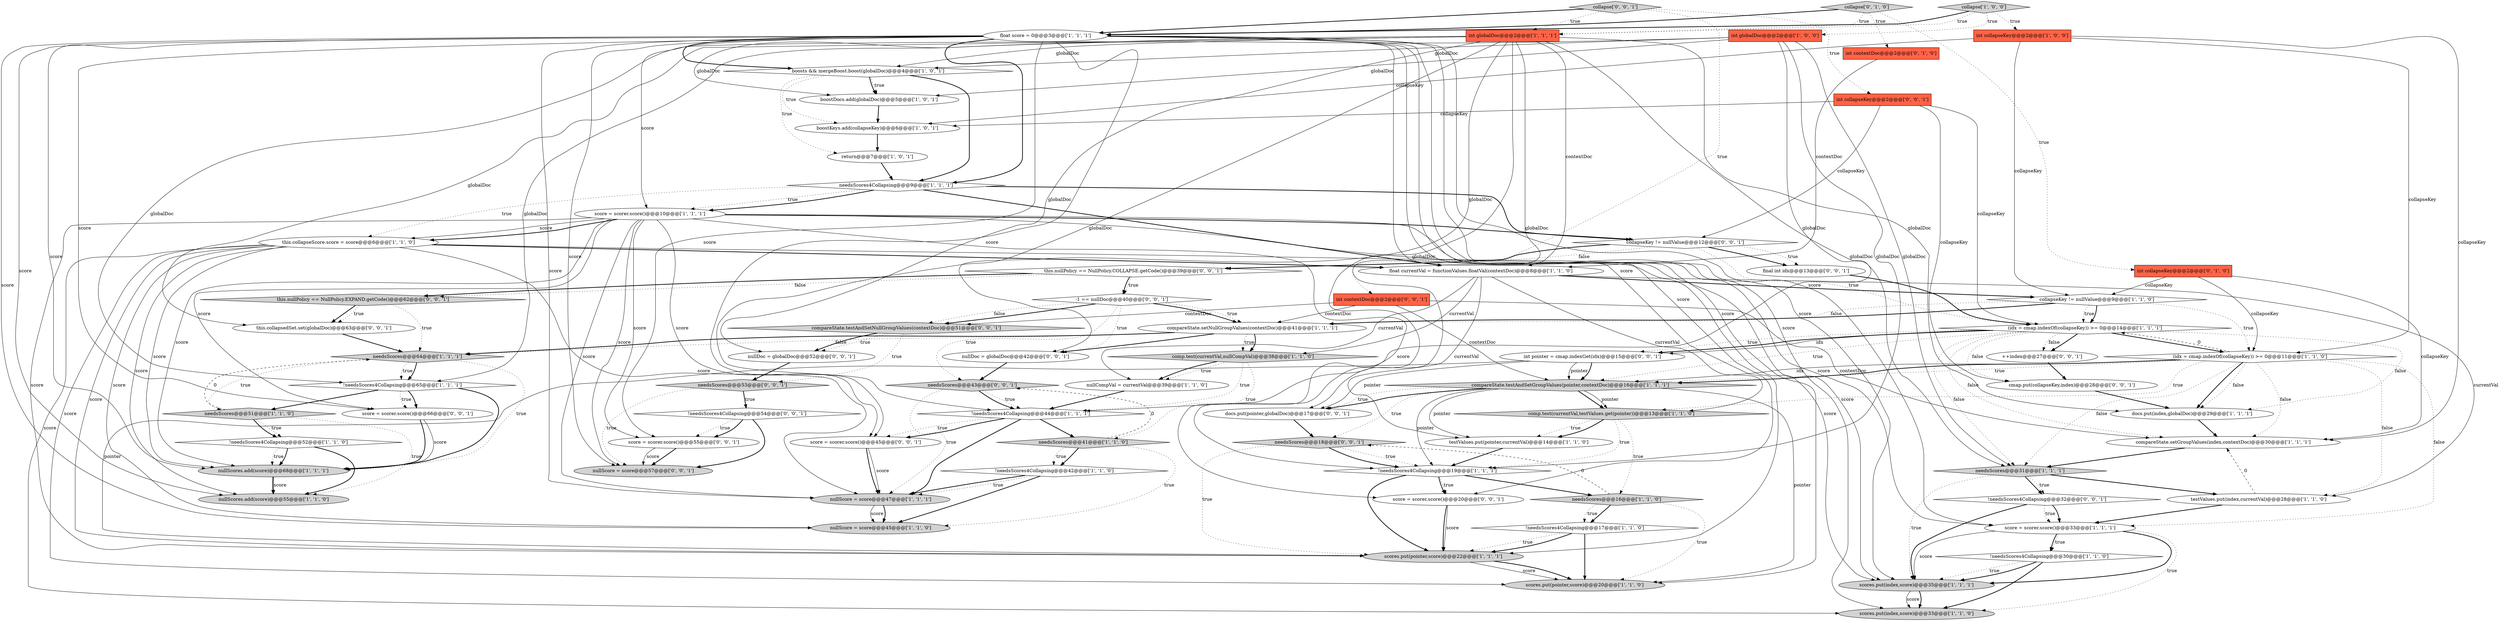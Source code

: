 digraph {
9 [style = filled, label = "int collapseKey@@@2@@@['1', '0', '0']", fillcolor = tomato, shape = box image = "AAA0AAABBB1BBB"];
42 [style = filled, label = "needsScores@@@16@@@['1', '1', '0']", fillcolor = lightgray, shape = diamond image = "AAA0AAABBB1BBB"];
67 [style = filled, label = "needsScores@@@53@@@['0', '0', '1']", fillcolor = lightgray, shape = diamond image = "AAA0AAABBB3BBB"];
20 [style = filled, label = "needsScores@@@51@@@['1', '1', '0']", fillcolor = lightgray, shape = diamond image = "AAA0AAABBB1BBB"];
53 [style = filled, label = "nullDoc = globalDoc@@@42@@@['0', '0', '1']", fillcolor = white, shape = ellipse image = "AAA0AAABBB3BBB"];
26 [style = filled, label = "(idx = cmap.indexOf(collapseKey)) >= 0@@@14@@@['1', '1', '1']", fillcolor = white, shape = diamond image = "AAA0AAABBB1BBB"];
66 [style = filled, label = "this.nullPolicy == NullPolicy.COLLAPSE.getCode()@@@39@@@['0', '0', '1']", fillcolor = white, shape = diamond image = "AAA0AAABBB3BBB"];
11 [style = filled, label = "return@@@7@@@['1', '0', '1']", fillcolor = white, shape = ellipse image = "AAA0AAABBB1BBB"];
57 [style = filled, label = "score = scorer.score()@@@20@@@['0', '0', '1']", fillcolor = white, shape = ellipse image = "AAA0AAABBB3BBB"];
60 [style = filled, label = "score = scorer.score()@@@55@@@['0', '0', '1']", fillcolor = white, shape = ellipse image = "AAA0AAABBB3BBB"];
32 [style = filled, label = "this.collapseScore.score = score@@@6@@@['1', '1', '0']", fillcolor = white, shape = ellipse image = "AAA0AAABBB1BBB"];
8 [style = filled, label = "collapseKey != nullValue@@@9@@@['1', '1', '0']", fillcolor = white, shape = diamond image = "AAA0AAABBB1BBB"];
21 [style = filled, label = "boosts && mergeBoost.boost(globalDoc)@@@4@@@['1', '0', '1']", fillcolor = white, shape = diamond image = "AAA0AAABBB1BBB"];
4 [style = filled, label = "compareState.setNullGroupValues(contextDoc)@@@41@@@['1', '1', '1']", fillcolor = white, shape = ellipse image = "AAA0AAABBB1BBB"];
31 [style = filled, label = "!needsScores4Collapsing@@@30@@@['1', '1', '0']", fillcolor = white, shape = diamond image = "AAA0AAABBB1BBB"];
62 [style = filled, label = "nullDoc = globalDoc@@@52@@@['0', '0', '1']", fillcolor = white, shape = ellipse image = "AAA0AAABBB3BBB"];
44 [style = filled, label = "boostKeys.add(collapseKey)@@@6@@@['1', '0', '1']", fillcolor = white, shape = ellipse image = "AAA0AAABBB1BBB"];
36 [style = filled, label = "scores.put(pointer,score)@@@20@@@['1', '1', '0']", fillcolor = lightgray, shape = ellipse image = "AAA0AAABBB1BBB"];
12 [style = filled, label = "scores.put(pointer,score)@@@22@@@['1', '1', '1']", fillcolor = lightgray, shape = ellipse image = "AAA0AAABBB1BBB"];
3 [style = filled, label = "docs.put(index,globalDoc)@@@29@@@['1', '1', '1']", fillcolor = white, shape = ellipse image = "AAA0AAABBB1BBB"];
68 [style = filled, label = "this.collapsedSet.set(globalDoc)@@@63@@@['0', '0', '1']", fillcolor = white, shape = ellipse image = "AAA0AAABBB3BBB"];
73 [style = filled, label = "-1 == nullDoc@@@40@@@['0', '0', '1']", fillcolor = white, shape = diamond image = "AAA0AAABBB3BBB"];
7 [style = filled, label = "scores.put(index,score)@@@35@@@['1', '1', '1']", fillcolor = lightgray, shape = ellipse image = "AAA0AAABBB1BBB"];
0 [style = filled, label = "nullCompVal = currentVal@@@39@@@['1', '1', '0']", fillcolor = white, shape = ellipse image = "AAA0AAABBB1BBB"];
29 [style = filled, label = "float currentVal = functionValues.floatVal(contextDoc)@@@8@@@['1', '1', '0']", fillcolor = white, shape = ellipse image = "AAA0AAABBB1BBB"];
58 [style = filled, label = "collapseKey != nullValue@@@12@@@['0', '0', '1']", fillcolor = white, shape = diamond image = "AAA0AAABBB3BBB"];
1 [style = filled, label = "score = scorer.score()@@@10@@@['1', '1', '1']", fillcolor = white, shape = ellipse image = "AAA0AAABBB1BBB"];
43 [style = filled, label = "int globalDoc@@@2@@@['1', '1', '1']", fillcolor = tomato, shape = box image = "AAA0AAABBB1BBB"];
70 [style = filled, label = "score = scorer.score()@@@66@@@['0', '0', '1']", fillcolor = white, shape = ellipse image = "AAA0AAABBB3BBB"];
5 [style = filled, label = "needsScores@@@41@@@['1', '1', '0']", fillcolor = lightgray, shape = diamond image = "AAA0AAABBB1BBB"];
72 [style = filled, label = "needsScores@@@18@@@['0', '0', '1']", fillcolor = lightgray, shape = diamond image = "AAA0AAABBB3BBB"];
15 [style = filled, label = "comp.test(currentVal,testValues.get(pointer))@@@13@@@['1', '1', '0']", fillcolor = lightgray, shape = diamond image = "AAA0AAABBB1BBB"];
22 [style = filled, label = "compareState.testAndSetGroupValues(pointer,contextDoc)@@@16@@@['1', '1', '1']", fillcolor = lightgray, shape = diamond image = "AAA0AAABBB1BBB"];
35 [style = filled, label = "int globalDoc@@@2@@@['1', '0', '0']", fillcolor = tomato, shape = box image = "AAA0AAABBB1BBB"];
14 [style = filled, label = "nullScore = score@@@47@@@['1', '1', '1']", fillcolor = lightgray, shape = ellipse image = "AAA0AAABBB1BBB"];
37 [style = filled, label = "(idx = cmap.indexOf(collapseKey)) >= 0@@@11@@@['1', '1', '0']", fillcolor = white, shape = diamond image = "AAA0AAABBB1BBB"];
71 [style = filled, label = "final int idx@@@13@@@['0', '0', '1']", fillcolor = white, shape = ellipse image = "AAA0AAABBB3BBB"];
39 [style = filled, label = "nullScores.add(score)@@@55@@@['1', '1', '0']", fillcolor = lightgray, shape = ellipse image = "AAA0AAABBB1BBB"];
25 [style = filled, label = "!needsScores4Collapsing@@@65@@@['1', '1', '1']", fillcolor = white, shape = diamond image = "AAA0AAABBB1BBB"];
19 [style = filled, label = "score = scorer.score()@@@33@@@['1', '1', '1']", fillcolor = white, shape = ellipse image = "AAA0AAABBB1BBB"];
38 [style = filled, label = "nullScores.add(score)@@@68@@@['1', '1', '1']", fillcolor = lightgray, shape = ellipse image = "AAA0AAABBB1BBB"];
18 [style = filled, label = "!needsScores4Collapsing@@@19@@@['1', '1', '1']", fillcolor = white, shape = diamond image = "AAA0AAABBB1BBB"];
50 [style = filled, label = "!needsScores4Collapsing@@@54@@@['0', '0', '1']", fillcolor = white, shape = diamond image = "AAA0AAABBB3BBB"];
52 [style = filled, label = "int contextDoc@@@2@@@['0', '0', '1']", fillcolor = tomato, shape = box image = "AAA0AAABBB3BBB"];
30 [style = filled, label = "needsScores@@@31@@@['1', '1', '1']", fillcolor = lightgray, shape = diamond image = "AAA0AAABBB1BBB"];
24 [style = filled, label = "compareState.setGroupValues(index,contextDoc)@@@30@@@['1', '1', '1']", fillcolor = white, shape = ellipse image = "AAA0AAABBB1BBB"];
41 [style = filled, label = "!needsScores4Collapsing@@@17@@@['1', '1', '0']", fillcolor = white, shape = diamond image = "AAA0AAABBB1BBB"];
48 [style = filled, label = "collapse['0', '1', '0']", fillcolor = lightgray, shape = diamond image = "AAA0AAABBB2BBB"];
45 [style = filled, label = "!needsScores4Collapsing@@@44@@@['1', '1', '1']", fillcolor = white, shape = diamond image = "AAA0AAABBB1BBB"];
16 [style = filled, label = "nullScore = score@@@45@@@['1', '1', '0']", fillcolor = lightgray, shape = ellipse image = "AAA0AAABBB1BBB"];
61 [style = filled, label = "++index@@@27@@@['0', '0', '1']", fillcolor = white, shape = ellipse image = "AAA0AAABBB3BBB"];
55 [style = filled, label = "cmap.put(collapseKey,index)@@@28@@@['0', '0', '1']", fillcolor = white, shape = ellipse image = "AAA0AAABBB3BBB"];
40 [style = filled, label = "scores.put(index,score)@@@33@@@['1', '1', '0']", fillcolor = lightgray, shape = ellipse image = "AAA0AAABBB1BBB"];
2 [style = filled, label = "boostDocs.add(globalDoc)@@@5@@@['1', '0', '1']", fillcolor = white, shape = ellipse image = "AAA0AAABBB1BBB"];
28 [style = filled, label = "needsScores@@@64@@@['1', '1', '1']", fillcolor = lightgray, shape = diamond image = "AAA0AAABBB1BBB"];
65 [style = filled, label = "!needsScores4Collapsing@@@32@@@['0', '0', '1']", fillcolor = white, shape = diamond image = "AAA0AAABBB3BBB"];
54 [style = filled, label = "needsScores@@@43@@@['0', '0', '1']", fillcolor = lightgray, shape = diamond image = "AAA0AAABBB3BBB"];
17 [style = filled, label = "testValues.put(index,currentVal)@@@28@@@['1', '1', '0']", fillcolor = white, shape = ellipse image = "AAA0AAABBB1BBB"];
23 [style = filled, label = "float score = 0@@@3@@@['1', '1', '1']", fillcolor = white, shape = ellipse image = "AAA0AAABBB1BBB"];
33 [style = filled, label = "testValues.put(pointer,currentVal)@@@14@@@['1', '1', '0']", fillcolor = white, shape = ellipse image = "AAA0AAABBB1BBB"];
51 [style = filled, label = "int pointer = cmap.indexGet(idx)@@@15@@@['0', '0', '1']", fillcolor = white, shape = ellipse image = "AAA0AAABBB3BBB"];
74 [style = filled, label = "collapse['0', '0', '1']", fillcolor = lightgray, shape = diamond image = "AAA0AAABBB3BBB"];
34 [style = filled, label = "collapse['1', '0', '0']", fillcolor = lightgray, shape = diamond image = "AAA0AAABBB1BBB"];
59 [style = filled, label = "this.nullPolicy == NullPolicy.EXPAND.getCode()@@@62@@@['0', '0', '1']", fillcolor = lightgray, shape = diamond image = "AAA0AAABBB3BBB"];
47 [style = filled, label = "int contextDoc@@@2@@@['0', '1', '0']", fillcolor = tomato, shape = box image = "AAA0AAABBB2BBB"];
49 [style = filled, label = "compareState.testAndSetNullGroupValues(contextDoc)@@@51@@@['0', '0', '1']", fillcolor = lightgray, shape = diamond image = "AAA0AAABBB3BBB"];
69 [style = filled, label = "docs.put(pointer,globalDoc)@@@17@@@['0', '0', '1']", fillcolor = white, shape = ellipse image = "AAA0AAABBB3BBB"];
46 [style = filled, label = "int collapseKey@@@2@@@['0', '1', '0']", fillcolor = tomato, shape = box image = "AAA0AAABBB2BBB"];
64 [style = filled, label = "score = scorer.score()@@@45@@@['0', '0', '1']", fillcolor = white, shape = ellipse image = "AAA0AAABBB3BBB"];
10 [style = filled, label = "!needsScores4Collapsing@@@42@@@['1', '1', '0']", fillcolor = white, shape = diamond image = "AAA0AAABBB1BBB"];
27 [style = filled, label = "needsScores4Collapsing@@@9@@@['1', '1', '1']", fillcolor = white, shape = diamond image = "AAA0AAABBB1BBB"];
56 [style = filled, label = "nullScore = score@@@57@@@['0', '0', '1']", fillcolor = lightgray, shape = ellipse image = "AAA0AAABBB3BBB"];
13 [style = filled, label = "comp.test(currentVal,nullCompVal)@@@38@@@['1', '1', '0']", fillcolor = lightgray, shape = diamond image = "AAA0AAABBB1BBB"];
6 [style = filled, label = "!needsScores4Collapsing@@@52@@@['1', '1', '0']", fillcolor = white, shape = diamond image = "AAA0AAABBB1BBB"];
63 [style = filled, label = "int collapseKey@@@2@@@['0', '0', '1']", fillcolor = tomato, shape = box image = "AAA0AAABBB3BBB"];
19->40 [style = dotted, label="true"];
35->21 [style = solid, label="globalDoc"];
1->14 [style = solid, label="score"];
42->41 [style = bold, label=""];
27->1 [style = dotted, label="true"];
27->32 [style = dotted, label="true"];
22->15 [style = bold, label=""];
46->37 [style = solid, label="collapseKey"];
51->22 [style = solid, label="pointer"];
49->62 [style = dotted, label="true"];
21->11 [style = dotted, label="true"];
3->24 [style = bold, label=""];
4->53 [style = bold, label=""];
17->24 [style = dashed, label="0"];
46->24 [style = solid, label="collapseKey"];
12->36 [style = solid, label="score"];
28->25 [style = dotted, label="true"];
1->32 [style = solid, label="score"];
23->36 [style = solid, label="score"];
35->25 [style = solid, label="globalDoc"];
51->12 [style = solid, label="pointer"];
70->38 [style = bold, label=""];
67->50 [style = dotted, label="true"];
73->4 [style = bold, label=""];
50->56 [style = bold, label=""];
64->14 [style = solid, label="score"];
27->58 [style = bold, label=""];
13->5 [style = dotted, label="true"];
34->9 [style = dotted, label="true"];
74->52 [style = dotted, label="true"];
32->14 [style = solid, label="score"];
15->33 [style = dotted, label="true"];
26->22 [style = dotted, label="true"];
53->54 [style = bold, label=""];
23->7 [style = solid, label="score"];
32->38 [style = solid, label="score"];
32->16 [style = solid, label="score"];
32->39 [style = solid, label="score"];
63->44 [style = solid, label="collapseKey"];
38->39 [style = bold, label=""];
1->56 [style = solid, label="score"];
26->51 [style = bold, label=""];
37->3 [style = bold, label=""];
21->2 [style = bold, label=""];
24->30 [style = bold, label=""];
62->67 [style = bold, label=""];
8->37 [style = dotted, label="true"];
37->17 [style = dotted, label="false"];
31->7 [style = dotted, label="true"];
6->38 [style = dotted, label="true"];
29->0 [style = solid, label="currentVal"];
30->65 [style = bold, label=""];
34->43 [style = dotted, label="true"];
43->29 [style = solid, label="contextDoc"];
65->7 [style = bold, label=""];
52->4 [style = solid, label="contextDoc"];
33->18 [style = bold, label=""];
26->3 [style = dotted, label="false"];
19->7 [style = solid, label="score"];
37->22 [style = solid, label="idx"];
43->69 [style = solid, label="globalDoc"];
74->23 [style = bold, label=""];
41->12 [style = dotted, label="true"];
2->44 [style = bold, label=""];
69->72 [style = bold, label=""];
66->73 [style = bold, label=""];
31->40 [style = bold, label=""];
28->25 [style = bold, label=""];
26->61 [style = bold, label=""];
48->43 [style = dotted, label="true"];
65->19 [style = bold, label=""];
8->4 [style = bold, label=""];
72->18 [style = bold, label=""];
45->64 [style = bold, label=""];
52->49 [style = solid, label="contextDoc"];
23->16 [style = solid, label="score"];
43->3 [style = solid, label="globalDoc"];
54->45 [style = dotted, label="true"];
14->16 [style = bold, label=""];
5->10 [style = bold, label=""];
5->54 [style = dashed, label="0"];
35->45 [style = solid, label="globalDoc"];
47->29 [style = solid, label="contextDoc"];
43->21 [style = solid, label="globalDoc"];
23->70 [style = solid, label="score"];
4->28 [style = dotted, label="false"];
10->14 [style = bold, label=""];
57->12 [style = solid, label="score"];
29->15 [style = solid, label="currentVal"];
30->7 [style = dotted, label="true"];
73->49 [style = dotted, label="false"];
35->2 [style = solid, label="globalDoc"];
15->18 [style = dotted, label="true"];
1->70 [style = solid, label="score"];
42->36 [style = dotted, label="true"];
18->12 [style = bold, label=""];
52->22 [style = solid, label="contextDoc"];
51->69 [style = solid, label="pointer"];
8->4 [style = dotted, label="false"];
23->14 [style = solid, label="score"];
72->18 [style = dotted, label="true"];
23->1 [style = solid, label="score"];
32->7 [style = solid, label="score"];
73->54 [style = dotted, label="true"];
49->62 [style = bold, label=""];
43->53 [style = solid, label="globalDoc"];
35->30 [style = solid, label="globalDoc"];
29->13 [style = solid, label="currentVal"];
58->66 [style = dotted, label="false"];
37->30 [style = dotted, label="false"];
48->46 [style = dotted, label="true"];
15->42 [style = dotted, label="true"];
23->60 [style = solid, label="score"];
59->68 [style = bold, label=""];
66->59 [style = dotted, label="false"];
4->13 [style = dotted, label="true"];
61->55 [style = bold, label=""];
6->38 [style = bold, label=""];
26->55 [style = dotted, label="false"];
23->40 [style = solid, label="score"];
45->14 [style = bold, label=""];
1->58 [style = bold, label=""];
48->47 [style = dotted, label="true"];
57->12 [style = bold, label=""];
13->0 [style = dotted, label="true"];
1->32 [style = bold, label=""];
22->36 [style = solid, label="pointer"];
29->33 [style = solid, label="currentVal"];
22->18 [style = solid, label="pointer"];
1->19 [style = solid, label="score"];
1->57 [style = solid, label="score"];
1->60 [style = solid, label="score"];
26->37 [style = bold, label=""];
23->64 [style = solid, label="score"];
28->38 [style = dotted, label="true"];
64->14 [style = bold, label=""];
27->29 [style = bold, label=""];
58->71 [style = dotted, label="true"];
6->39 [style = bold, label=""];
1->38 [style = solid, label="score"];
54->14 [style = dotted, label="true"];
20->6 [style = dotted, label="true"];
23->57 [style = solid, label="score"];
15->33 [style = bold, label=""];
43->18 [style = solid, label="globalDoc"];
13->0 [style = bold, label=""];
60->56 [style = bold, label=""];
25->38 [style = bold, label=""];
22->69 [style = dotted, label="true"];
13->45 [style = dotted, label="true"];
29->17 [style = solid, label="currentVal"];
9->44 [style = solid, label="collapseKey"];
30->17 [style = bold, label=""];
23->12 [style = solid, label="score"];
25->70 [style = bold, label=""];
65->19 [style = dotted, label="true"];
37->3 [style = dotted, label="false"];
21->27 [style = bold, label=""];
0->45 [style = bold, label=""];
66->73 [style = dotted, label="true"];
28->20 [style = dotted, label="true"];
23->39 [style = solid, label="score"];
73->49 [style = bold, label=""];
5->10 [style = dotted, label="true"];
49->67 [style = dotted, label="true"];
70->38 [style = solid, label="score"];
32->36 [style = solid, label="score"];
4->13 [style = bold, label=""];
63->26 [style = solid, label="collapseKey"];
26->61 [style = dotted, label="false"];
23->19 [style = solid, label="score"];
12->36 [style = bold, label=""];
50->60 [style = dotted, label="true"];
21->2 [style = dotted, label="true"];
73->53 [style = dotted, label="true"];
58->26 [style = dotted, label="true"];
20->39 [style = dotted, label="true"];
37->15 [style = dotted, label="true"];
72->12 [style = dotted, label="true"];
31->7 [style = bold, label=""];
1->7 [style = solid, label="score"];
22->33 [style = solid, label="pointer"];
26->51 [style = solid, label="idx"];
58->66 [style = bold, label=""];
42->41 [style = dotted, label="true"];
37->22 [style = bold, label=""];
25->20 [style = bold, label=""];
48->23 [style = bold, label=""];
41->36 [style = bold, label=""];
50->60 [style = bold, label=""];
10->16 [style = bold, label=""];
59->28 [style = dotted, label="true"];
34->35 [style = dotted, label="true"];
32->40 [style = solid, label="score"];
22->15 [style = solid, label="pointer"];
18->57 [style = bold, label=""];
43->45 [style = solid, label="globalDoc"];
37->22 [style = dotted, label="true"];
5->16 [style = dotted, label="true"];
18->57 [style = dotted, label="true"];
32->12 [style = solid, label="score"];
74->63 [style = dotted, label="true"];
34->23 [style = bold, label=""];
41->12 [style = bold, label=""];
30->65 [style = dotted, label="true"];
68->28 [style = bold, label=""];
37->26 [style = dashed, label="0"];
7->40 [style = bold, label=""];
19->31 [style = dotted, label="true"];
58->71 [style = bold, label=""];
22->72 [style = dotted, label="true"];
37->24 [style = dotted, label="false"];
71->26 [style = bold, label=""];
63->58 [style = solid, label="collapseKey"];
29->8 [style = bold, label=""];
23->56 [style = solid, label="score"];
54->45 [style = bold, label=""];
9->37 [style = solid, label="collapseKey"];
7->40 [style = solid, label="score"];
27->1 [style = bold, label=""];
38->39 [style = solid, label="score"];
43->30 [style = solid, label="globalDoc"];
8->26 [style = dotted, label="true"];
73->4 [style = dotted, label="true"];
23->27 [style = bold, label=""];
19->31 [style = bold, label=""];
59->68 [style = dotted, label="true"];
1->64 [style = solid, label="score"];
20->28 [style = dashed, label="0"];
9->8 [style = solid, label="collapseKey"];
43->68 [style = solid, label="globalDoc"];
1->12 [style = solid, label="score"];
35->18 [style = solid, label="globalDoc"];
26->24 [style = dotted, label="false"];
20->6 [style = bold, label=""];
55->3 [style = bold, label=""];
17->19 [style = bold, label=""];
4->28 [style = bold, label=""];
43->62 [style = solid, label="globalDoc"];
60->56 [style = solid, label="score"];
10->14 [style = dotted, label="true"];
32->29 [style = bold, label=""];
46->8 [style = solid, label="collapseKey"];
45->64 [style = dotted, label="true"];
37->19 [style = dotted, label="false"];
74->43 [style = dotted, label="true"];
26->30 [style = dotted, label="false"];
67->50 [style = bold, label=""];
14->16 [style = solid, label="score"];
67->56 [style = dotted, label="true"];
23->21 [style = bold, label=""];
21->44 [style = dotted, label="true"];
22->69 [style = bold, label=""];
51->22 [style = bold, label=""];
52->24 [style = solid, label="contextDoc"];
42->72 [style = dashed, label="0"];
44->11 [style = bold, label=""];
43->25 [style = solid, label="globalDoc"];
63->55 [style = solid, label="collapseKey"];
23->38 [style = solid, label="score"];
18->42 [style = bold, label=""];
45->5 [style = bold, label=""];
26->51 [style = dotted, label="true"];
43->2 [style = solid, label="globalDoc"];
25->70 [style = dotted, label="true"];
66->59 [style = bold, label=""];
19->7 [style = bold, label=""];
9->24 [style = solid, label="collapseKey"];
11->27 [style = bold, label=""];
8->26 [style = bold, label=""];
}
